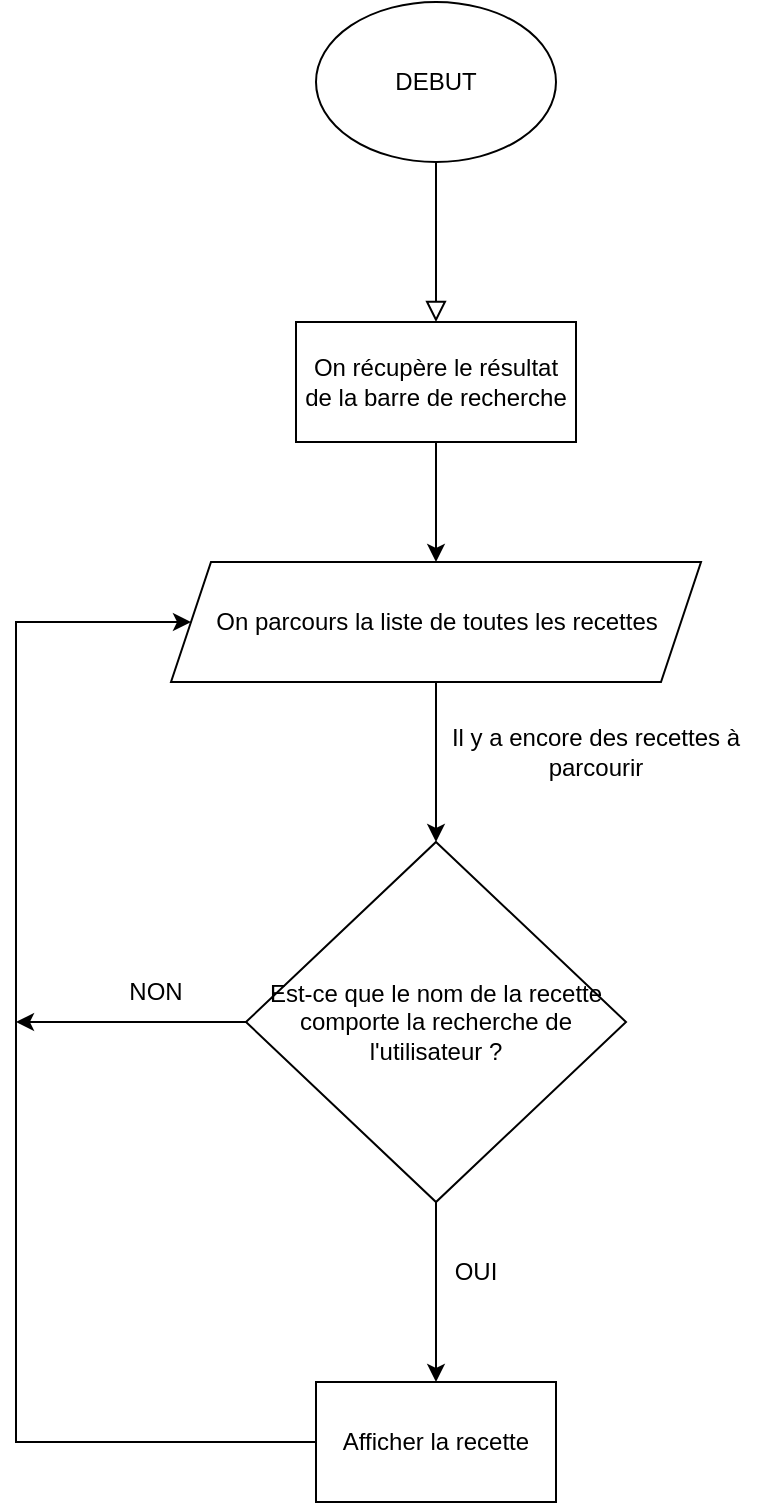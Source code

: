 <mxfile version="22.1.17" type="github">
  <diagram id="C5RBs43oDa-KdzZeNtuy" name="Page-1">
    <mxGraphModel dx="1050" dy="522" grid="1" gridSize="10" guides="1" tooltips="1" connect="1" arrows="1" fold="1" page="1" pageScale="1" pageWidth="827" pageHeight="1169" math="0" shadow="0">
      <root>
        <mxCell id="WIyWlLk6GJQsqaUBKTNV-0" />
        <mxCell id="WIyWlLk6GJQsqaUBKTNV-1" parent="WIyWlLk6GJQsqaUBKTNV-0" />
        <mxCell id="WIyWlLk6GJQsqaUBKTNV-2" value="" style="rounded=0;html=1;jettySize=auto;orthogonalLoop=1;fontSize=11;endArrow=block;endFill=0;endSize=8;strokeWidth=1;shadow=0;labelBackgroundColor=none;edgeStyle=orthogonalEdgeStyle;" parent="WIyWlLk6GJQsqaUBKTNV-1" edge="1">
          <mxGeometry relative="1" as="geometry">
            <mxPoint x="220" y="120" as="sourcePoint" />
            <mxPoint x="220" y="200" as="targetPoint" />
          </mxGeometry>
        </mxCell>
        <mxCell id="Xilps3Jjmm4mwuuj0VUE-0" value="DEBUT" style="ellipse;whiteSpace=wrap;html=1;" vertex="1" parent="WIyWlLk6GJQsqaUBKTNV-1">
          <mxGeometry x="160" y="40" width="120" height="80" as="geometry" />
        </mxCell>
        <mxCell id="Xilps3Jjmm4mwuuj0VUE-5" value="" style="edgeStyle=orthogonalEdgeStyle;rounded=0;orthogonalLoop=1;jettySize=auto;html=1;" edge="1" parent="WIyWlLk6GJQsqaUBKTNV-1" source="Xilps3Jjmm4mwuuj0VUE-2" target="Xilps3Jjmm4mwuuj0VUE-3">
          <mxGeometry relative="1" as="geometry">
            <Array as="points">
              <mxPoint x="220" y="280" />
              <mxPoint x="220" y="280" />
            </Array>
          </mxGeometry>
        </mxCell>
        <mxCell id="Xilps3Jjmm4mwuuj0VUE-2" value="On récupère le résultat de la barre de recherche" style="rounded=0;whiteSpace=wrap;html=1;" vertex="1" parent="WIyWlLk6GJQsqaUBKTNV-1">
          <mxGeometry x="150" y="200" width="140" height="60" as="geometry" />
        </mxCell>
        <mxCell id="Xilps3Jjmm4mwuuj0VUE-9" value="" style="edgeStyle=orthogonalEdgeStyle;rounded=0;orthogonalLoop=1;jettySize=auto;html=1;" edge="1" parent="WIyWlLk6GJQsqaUBKTNV-1" source="Xilps3Jjmm4mwuuj0VUE-3" target="Xilps3Jjmm4mwuuj0VUE-7">
          <mxGeometry relative="1" as="geometry" />
        </mxCell>
        <mxCell id="Xilps3Jjmm4mwuuj0VUE-3" value="On parcours la liste de toutes les recettes" style="shape=parallelogram;perimeter=parallelogramPerimeter;whiteSpace=wrap;html=1;fixedSize=1;" vertex="1" parent="WIyWlLk6GJQsqaUBKTNV-1">
          <mxGeometry x="87.5" y="320" width="265" height="60" as="geometry" />
        </mxCell>
        <mxCell id="Xilps3Jjmm4mwuuj0VUE-12" value="" style="edgeStyle=orthogonalEdgeStyle;rounded=0;orthogonalLoop=1;jettySize=auto;html=1;" edge="1" parent="WIyWlLk6GJQsqaUBKTNV-1" source="Xilps3Jjmm4mwuuj0VUE-7" target="Xilps3Jjmm4mwuuj0VUE-11">
          <mxGeometry relative="1" as="geometry" />
        </mxCell>
        <mxCell id="Xilps3Jjmm4mwuuj0VUE-7" value="Est-ce que le nom de la recette comporte la recherche de l&#39;utilisateur ?" style="rhombus;whiteSpace=wrap;html=1;" vertex="1" parent="WIyWlLk6GJQsqaUBKTNV-1">
          <mxGeometry x="125" y="460" width="190" height="180" as="geometry" />
        </mxCell>
        <mxCell id="Xilps3Jjmm4mwuuj0VUE-10" value="Il y a encore des recettes à parcourir" style="text;html=1;strokeColor=none;fillColor=none;align=center;verticalAlign=middle;whiteSpace=wrap;rounded=0;" vertex="1" parent="WIyWlLk6GJQsqaUBKTNV-1">
          <mxGeometry x="220" y="400" width="160" height="30" as="geometry" />
        </mxCell>
        <mxCell id="Xilps3Jjmm4mwuuj0VUE-24" style="edgeStyle=orthogonalEdgeStyle;rounded=0;orthogonalLoop=1;jettySize=auto;html=1;exitX=0;exitY=0.5;exitDx=0;exitDy=0;entryX=0;entryY=0.5;entryDx=0;entryDy=0;" edge="1" parent="WIyWlLk6GJQsqaUBKTNV-1" source="Xilps3Jjmm4mwuuj0VUE-11" target="Xilps3Jjmm4mwuuj0VUE-3">
          <mxGeometry relative="1" as="geometry">
            <Array as="points">
              <mxPoint x="10" y="760" />
              <mxPoint x="10" y="350" />
            </Array>
          </mxGeometry>
        </mxCell>
        <mxCell id="Xilps3Jjmm4mwuuj0VUE-11" value="Afficher la recette" style="rounded=0;whiteSpace=wrap;html=1;" vertex="1" parent="WIyWlLk6GJQsqaUBKTNV-1">
          <mxGeometry x="160" y="730" width="120" height="60" as="geometry" />
        </mxCell>
        <mxCell id="Xilps3Jjmm4mwuuj0VUE-13" value="OUI" style="text;html=1;strokeColor=none;fillColor=none;align=center;verticalAlign=middle;whiteSpace=wrap;rounded=0;" vertex="1" parent="WIyWlLk6GJQsqaUBKTNV-1">
          <mxGeometry x="210" y="660" width="60" height="30" as="geometry" />
        </mxCell>
        <mxCell id="Xilps3Jjmm4mwuuj0VUE-25" value="" style="endArrow=classic;html=1;rounded=0;exitX=0;exitY=0.5;exitDx=0;exitDy=0;" edge="1" parent="WIyWlLk6GJQsqaUBKTNV-1" source="Xilps3Jjmm4mwuuj0VUE-7">
          <mxGeometry width="50" height="50" relative="1" as="geometry">
            <mxPoint x="190" y="600" as="sourcePoint" />
            <mxPoint x="10" y="550" as="targetPoint" />
          </mxGeometry>
        </mxCell>
        <mxCell id="Xilps3Jjmm4mwuuj0VUE-26" value="NON" style="text;html=1;strokeColor=none;fillColor=none;align=center;verticalAlign=middle;whiteSpace=wrap;rounded=0;" vertex="1" parent="WIyWlLk6GJQsqaUBKTNV-1">
          <mxGeometry x="50" y="520" width="60" height="30" as="geometry" />
        </mxCell>
      </root>
    </mxGraphModel>
  </diagram>
</mxfile>
